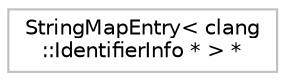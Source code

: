 digraph "Graphical Class Hierarchy"
{
 // LATEX_PDF_SIZE
  bgcolor="transparent";
  edge [fontname="Helvetica",fontsize="10",labelfontname="Helvetica",labelfontsize="10"];
  node [fontname="Helvetica",fontsize="10",shape=record];
  rankdir="LR";
  Node0 [label="StringMapEntry\< clang\l::IdentifierInfo * \> *",height=0.2,width=0.4,color="grey75",tooltip=" "];
}
